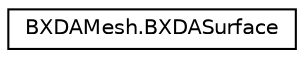 digraph "Graphical Class Hierarchy"
{
  edge [fontname="Helvetica",fontsize="10",labelfontname="Helvetica",labelfontsize="10"];
  node [fontname="Helvetica",fontsize="10",shape=record];
  rankdir="LR";
  Node0 [label="BXDAMesh.BXDASurface",height=0.2,width=0.4,color="black", fillcolor="white", style="filled",URL="$class_b_x_d_a_mesh_1_1_b_x_d_a_surface.html",tooltip="Index data representing a face with color, transparency, translucency, and specular ..."];
}
